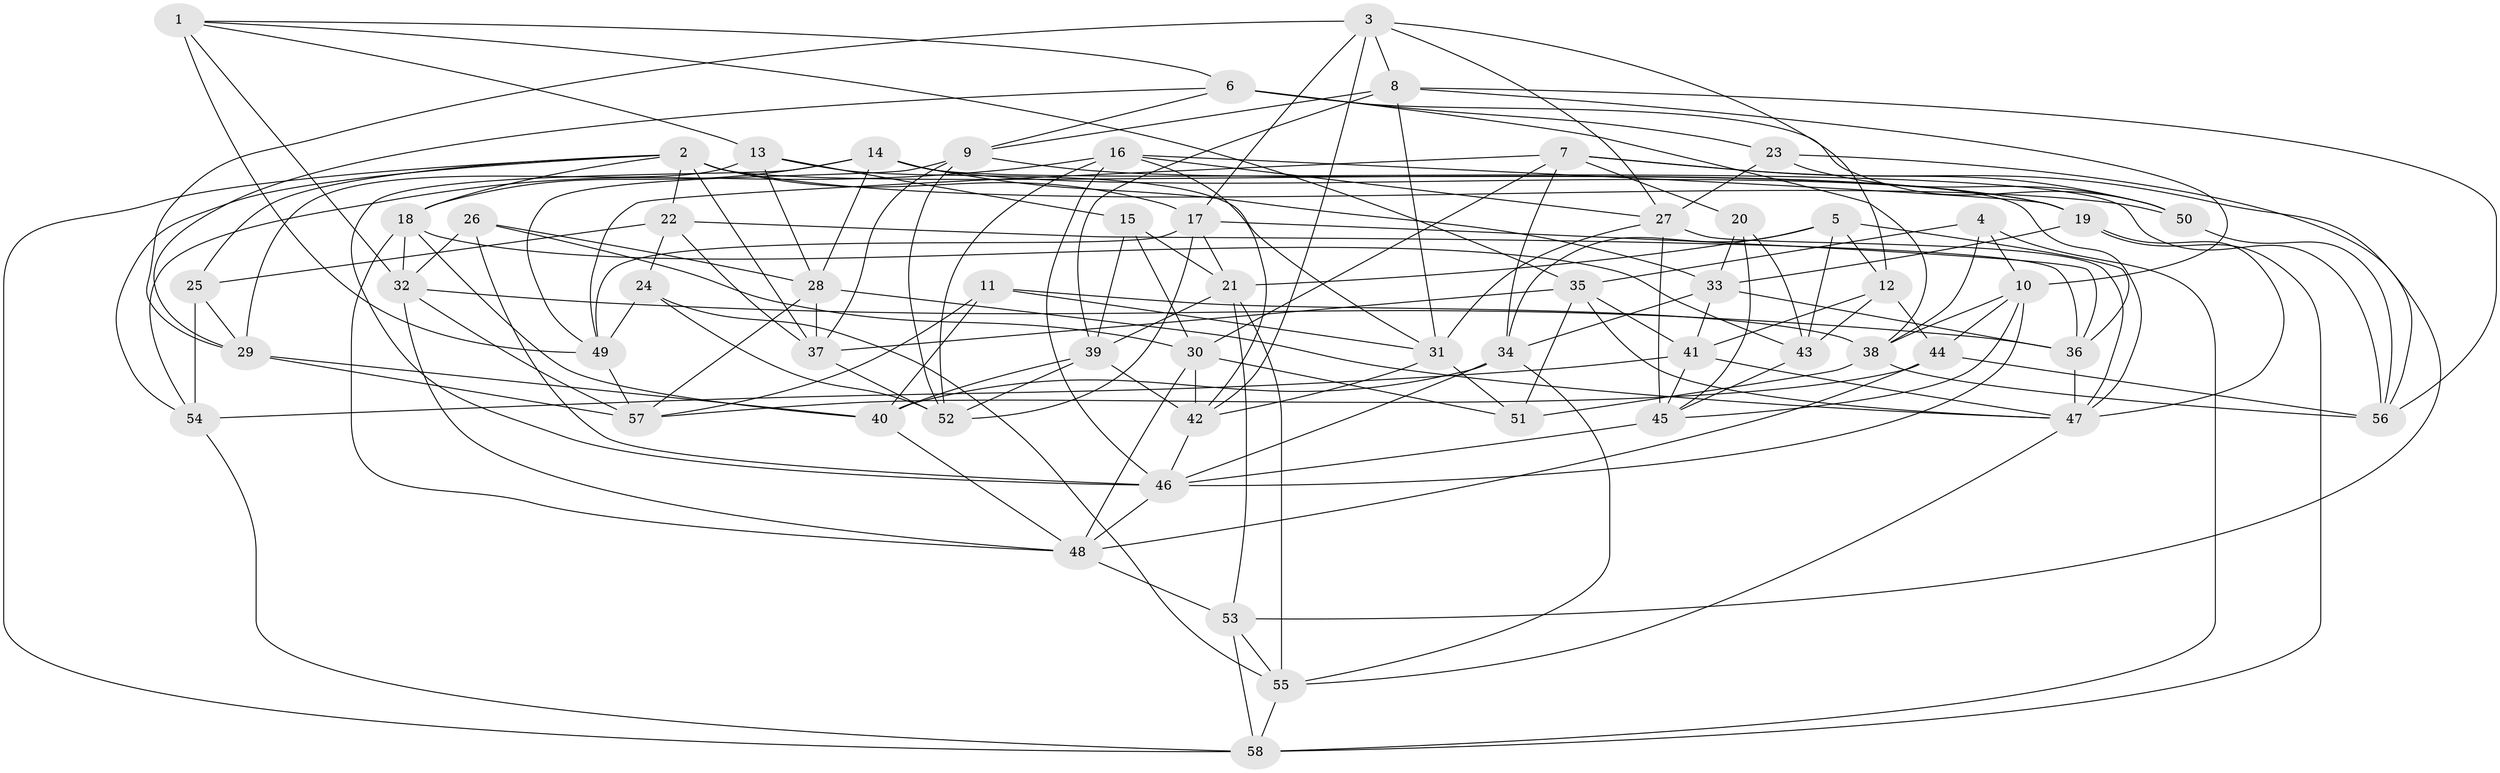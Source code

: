 // original degree distribution, {4: 1.0}
// Generated by graph-tools (version 1.1) at 2025/26/03/09/25 03:26:54]
// undirected, 58 vertices, 164 edges
graph export_dot {
graph [start="1"]
  node [color=gray90,style=filled];
  1;
  2;
  3;
  4;
  5;
  6;
  7;
  8;
  9;
  10;
  11;
  12;
  13;
  14;
  15;
  16;
  17;
  18;
  19;
  20;
  21;
  22;
  23;
  24;
  25;
  26;
  27;
  28;
  29;
  30;
  31;
  32;
  33;
  34;
  35;
  36;
  37;
  38;
  39;
  40;
  41;
  42;
  43;
  44;
  45;
  46;
  47;
  48;
  49;
  50;
  51;
  52;
  53;
  54;
  55;
  56;
  57;
  58;
  1 -- 6 [weight=1.0];
  1 -- 13 [weight=2.0];
  1 -- 32 [weight=1.0];
  1 -- 35 [weight=1.0];
  1 -- 49 [weight=1.0];
  2 -- 17 [weight=1.0];
  2 -- 18 [weight=1.0];
  2 -- 22 [weight=1.0];
  2 -- 25 [weight=1.0];
  2 -- 37 [weight=1.0];
  2 -- 47 [weight=1.0];
  2 -- 50 [weight=2.0];
  2 -- 54 [weight=1.0];
  2 -- 58 [weight=1.0];
  3 -- 8 [weight=1.0];
  3 -- 12 [weight=1.0];
  3 -- 17 [weight=1.0];
  3 -- 27 [weight=1.0];
  3 -- 29 [weight=1.0];
  3 -- 42 [weight=1.0];
  4 -- 10 [weight=1.0];
  4 -- 35 [weight=1.0];
  4 -- 38 [weight=1.0];
  4 -- 58 [weight=1.0];
  5 -- 12 [weight=1.0];
  5 -- 21 [weight=1.0];
  5 -- 34 [weight=1.0];
  5 -- 36 [weight=1.0];
  5 -- 43 [weight=2.0];
  6 -- 9 [weight=1.0];
  6 -- 23 [weight=1.0];
  6 -- 29 [weight=1.0];
  6 -- 38 [weight=1.0];
  6 -- 50 [weight=1.0];
  7 -- 20 [weight=1.0];
  7 -- 30 [weight=1.0];
  7 -- 34 [weight=1.0];
  7 -- 49 [weight=1.0];
  7 -- 50 [weight=1.0];
  7 -- 53 [weight=1.0];
  8 -- 9 [weight=1.0];
  8 -- 10 [weight=1.0];
  8 -- 31 [weight=1.0];
  8 -- 39 [weight=1.0];
  8 -- 56 [weight=1.0];
  9 -- 19 [weight=1.0];
  9 -- 37 [weight=1.0];
  9 -- 49 [weight=1.0];
  9 -- 52 [weight=1.0];
  10 -- 38 [weight=1.0];
  10 -- 44 [weight=1.0];
  10 -- 45 [weight=1.0];
  10 -- 46 [weight=1.0];
  11 -- 31 [weight=1.0];
  11 -- 38 [weight=1.0];
  11 -- 40 [weight=1.0];
  11 -- 57 [weight=1.0];
  12 -- 41 [weight=1.0];
  12 -- 43 [weight=1.0];
  12 -- 44 [weight=2.0];
  13 -- 15 [weight=1.0];
  13 -- 28 [weight=1.0];
  13 -- 29 [weight=1.0];
  13 -- 31 [weight=1.0];
  14 -- 18 [weight=1.0];
  14 -- 19 [weight=1.0];
  14 -- 28 [weight=1.0];
  14 -- 33 [weight=1.0];
  14 -- 46 [weight=1.0];
  14 -- 56 [weight=1.0];
  15 -- 21 [weight=1.0];
  15 -- 30 [weight=1.0];
  15 -- 39 [weight=1.0];
  16 -- 19 [weight=1.0];
  16 -- 27 [weight=1.0];
  16 -- 42 [weight=1.0];
  16 -- 46 [weight=1.0];
  16 -- 52 [weight=1.0];
  16 -- 54 [weight=1.0];
  17 -- 21 [weight=1.0];
  17 -- 36 [weight=1.0];
  17 -- 49 [weight=1.0];
  17 -- 52 [weight=1.0];
  18 -- 32 [weight=1.0];
  18 -- 40 [weight=1.0];
  18 -- 43 [weight=1.0];
  18 -- 48 [weight=1.0];
  19 -- 33 [weight=1.0];
  19 -- 47 [weight=1.0];
  19 -- 58 [weight=1.0];
  20 -- 33 [weight=1.0];
  20 -- 43 [weight=1.0];
  20 -- 45 [weight=1.0];
  21 -- 39 [weight=1.0];
  21 -- 53 [weight=1.0];
  21 -- 55 [weight=1.0];
  22 -- 24 [weight=1.0];
  22 -- 25 [weight=2.0];
  22 -- 36 [weight=1.0];
  22 -- 37 [weight=1.0];
  23 -- 27 [weight=1.0];
  23 -- 50 [weight=1.0];
  23 -- 56 [weight=1.0];
  24 -- 49 [weight=1.0];
  24 -- 52 [weight=1.0];
  24 -- 55 [weight=1.0];
  25 -- 29 [weight=1.0];
  25 -- 54 [weight=2.0];
  26 -- 28 [weight=1.0];
  26 -- 30 [weight=1.0];
  26 -- 32 [weight=1.0];
  26 -- 46 [weight=1.0];
  27 -- 31 [weight=1.0];
  27 -- 45 [weight=1.0];
  27 -- 47 [weight=1.0];
  28 -- 37 [weight=1.0];
  28 -- 47 [weight=1.0];
  28 -- 57 [weight=1.0];
  29 -- 40 [weight=1.0];
  29 -- 57 [weight=1.0];
  30 -- 42 [weight=1.0];
  30 -- 48 [weight=1.0];
  30 -- 51 [weight=1.0];
  31 -- 42 [weight=1.0];
  31 -- 51 [weight=1.0];
  32 -- 36 [weight=1.0];
  32 -- 48 [weight=1.0];
  32 -- 57 [weight=1.0];
  33 -- 34 [weight=1.0];
  33 -- 36 [weight=1.0];
  33 -- 41 [weight=1.0];
  34 -- 40 [weight=1.0];
  34 -- 46 [weight=1.0];
  34 -- 55 [weight=1.0];
  35 -- 37 [weight=1.0];
  35 -- 41 [weight=1.0];
  35 -- 47 [weight=1.0];
  35 -- 51 [weight=1.0];
  36 -- 47 [weight=1.0];
  37 -- 52 [weight=1.0];
  38 -- 51 [weight=1.0];
  38 -- 56 [weight=1.0];
  39 -- 40 [weight=1.0];
  39 -- 42 [weight=1.0];
  39 -- 52 [weight=1.0];
  40 -- 48 [weight=1.0];
  41 -- 45 [weight=1.0];
  41 -- 47 [weight=1.0];
  41 -- 54 [weight=1.0];
  42 -- 46 [weight=1.0];
  43 -- 45 [weight=1.0];
  44 -- 48 [weight=1.0];
  44 -- 56 [weight=1.0];
  44 -- 57 [weight=1.0];
  45 -- 46 [weight=1.0];
  46 -- 48 [weight=3.0];
  47 -- 55 [weight=1.0];
  48 -- 53 [weight=2.0];
  49 -- 57 [weight=1.0];
  50 -- 56 [weight=1.0];
  53 -- 55 [weight=1.0];
  53 -- 58 [weight=1.0];
  54 -- 58 [weight=1.0];
  55 -- 58 [weight=1.0];
}
